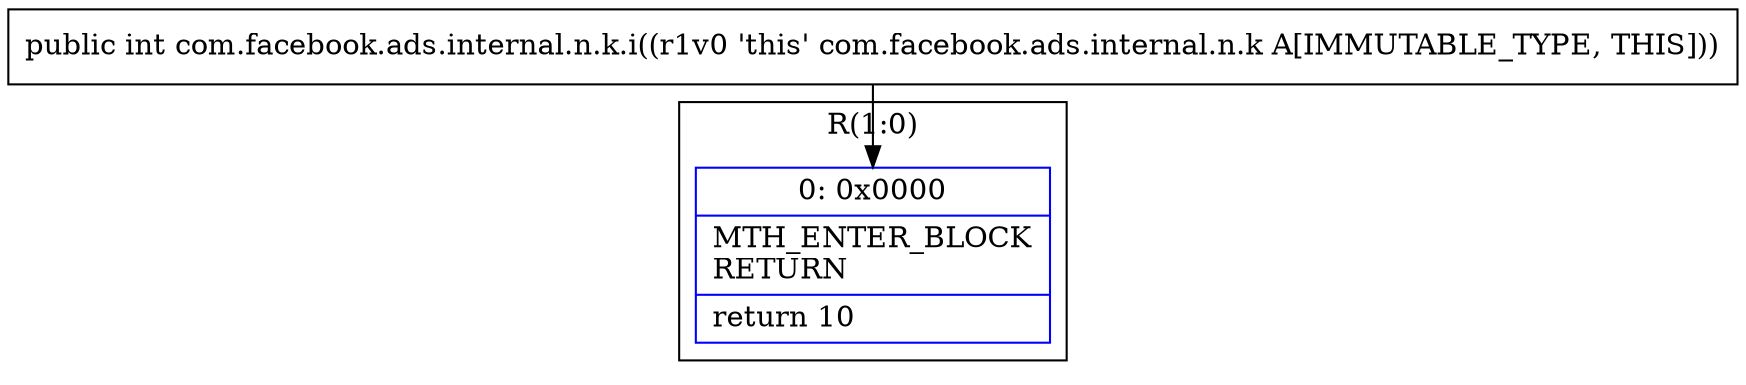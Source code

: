 digraph "CFG forcom.facebook.ads.internal.n.k.i()I" {
subgraph cluster_Region_270296892 {
label = "R(1:0)";
node [shape=record,color=blue];
Node_0 [shape=record,label="{0\:\ 0x0000|MTH_ENTER_BLOCK\lRETURN\l|return 10\l}"];
}
MethodNode[shape=record,label="{public int com.facebook.ads.internal.n.k.i((r1v0 'this' com.facebook.ads.internal.n.k A[IMMUTABLE_TYPE, THIS])) }"];
MethodNode -> Node_0;
}

